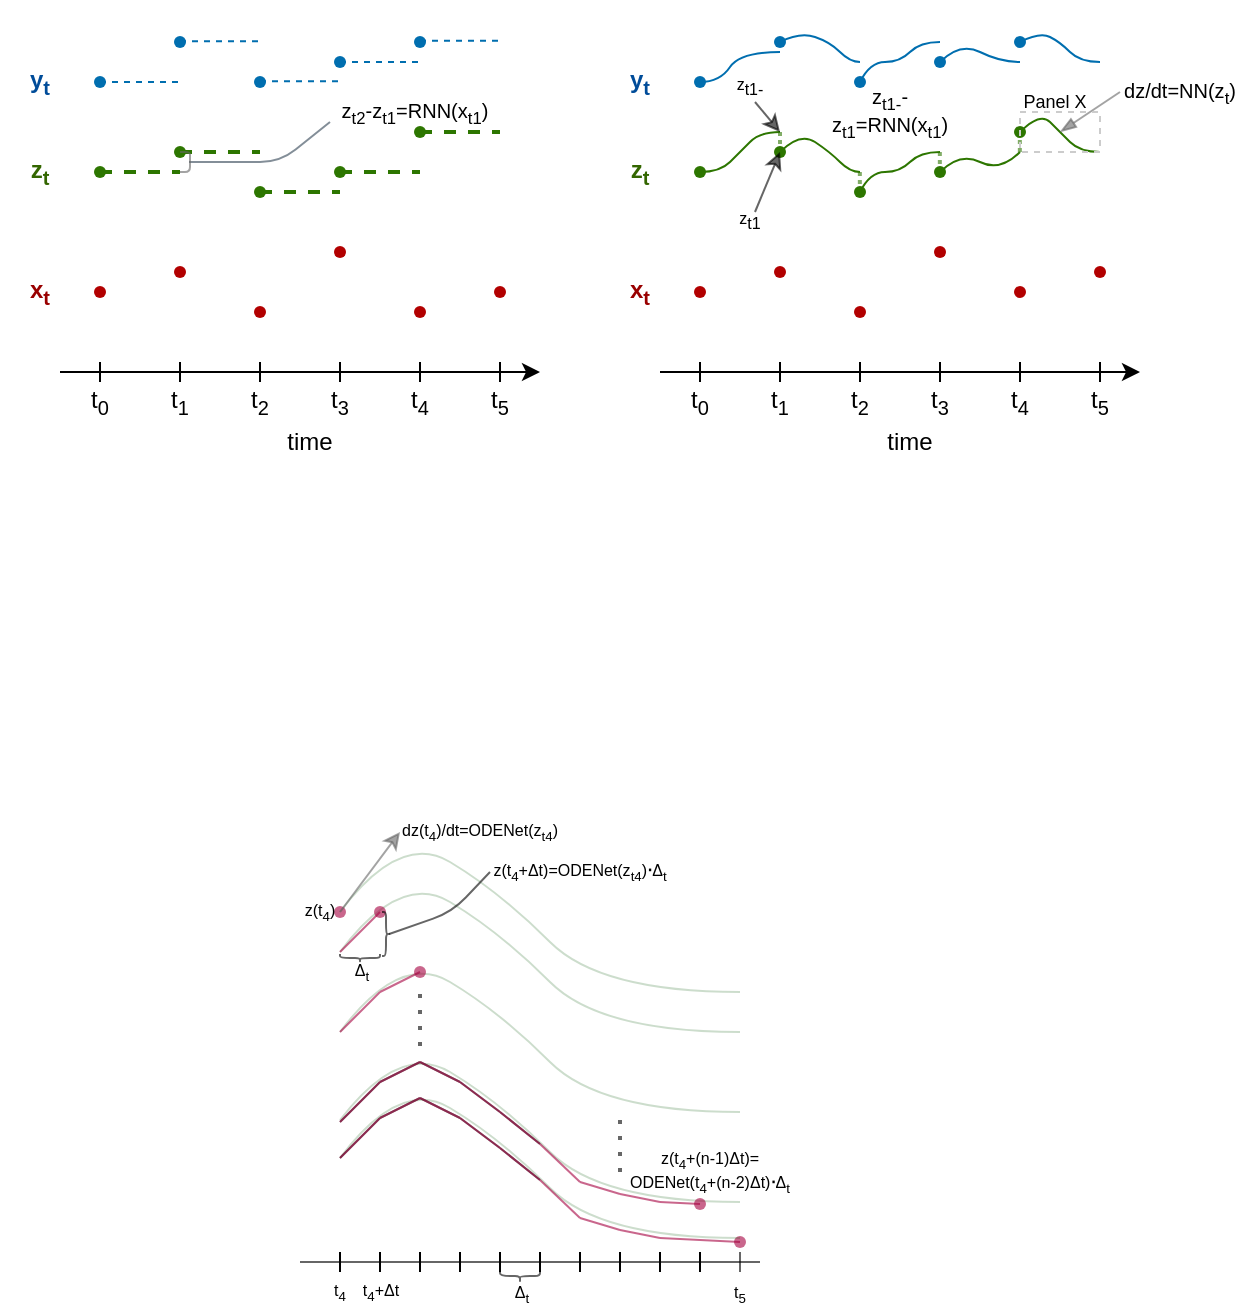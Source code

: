 <mxfile version="14.9.5" type="github">
  <diagram id="jBadv7jzQk303qV6k1zK" name="Page-1">
    <mxGraphModel dx="223" dy="358" grid="1" gridSize="10" guides="1" tooltips="1" connect="1" arrows="1" fold="1" page="1" pageScale="1" pageWidth="850" pageHeight="1100" math="0" shadow="0">
      <root>
        <mxCell id="0" />
        <mxCell id="1" parent="0" />
        <mxCell id="R_-WvSaThvEhrNufHfvD-1" value="" style="endArrow=classic;html=1;endFill=1;" parent="1" edge="1">
          <mxGeometry width="50" height="50" relative="1" as="geometry">
            <mxPoint x="120" y="280" as="sourcePoint" />
            <mxPoint x="360" y="280" as="targetPoint" />
          </mxGeometry>
        </mxCell>
        <mxCell id="R_-WvSaThvEhrNufHfvD-2" value="" style="shape=waypoint;sketch=0;fillStyle=solid;size=6;pointerEvents=1;points=[];fillColor=#e51400;resizable=0;rotatable=0;perimeter=centerPerimeter;snapToPoint=1;strokeColor=#B20000;fontColor=#ffffff;" parent="1" vertex="1">
          <mxGeometry x="120" y="220" width="40" height="40" as="geometry" />
        </mxCell>
        <mxCell id="R_-WvSaThvEhrNufHfvD-9" value="" style="line;strokeWidth=1;direction=south;html=1;" parent="1" vertex="1">
          <mxGeometry x="135" y="275" width="10" height="10" as="geometry" />
        </mxCell>
        <mxCell id="R_-WvSaThvEhrNufHfvD-11" value="" style="line;strokeWidth=1;direction=south;html=1;" parent="1" vertex="1">
          <mxGeometry x="175" y="275" width="10" height="10" as="geometry" />
        </mxCell>
        <mxCell id="R_-WvSaThvEhrNufHfvD-12" value="" style="shape=waypoint;sketch=0;fillStyle=solid;size=6;pointerEvents=1;points=[];fillColor=#e51400;resizable=0;rotatable=0;perimeter=centerPerimeter;snapToPoint=1;strokeColor=#B20000;fontColor=#ffffff;" parent="1" vertex="1">
          <mxGeometry x="160" y="210" width="40" height="40" as="geometry" />
        </mxCell>
        <mxCell id="R_-WvSaThvEhrNufHfvD-14" value="" style="line;strokeWidth=1;direction=south;html=1;" parent="1" vertex="1">
          <mxGeometry x="215" y="275" width="10" height="10" as="geometry" />
        </mxCell>
        <mxCell id="R_-WvSaThvEhrNufHfvD-15" value="" style="shape=waypoint;sketch=0;fillStyle=solid;size=6;pointerEvents=1;points=[];fillColor=#e51400;resizable=0;rotatable=0;perimeter=centerPerimeter;snapToPoint=1;strokeColor=#B20000;fontColor=#ffffff;" parent="1" vertex="1">
          <mxGeometry x="200" y="230" width="40" height="40" as="geometry" />
        </mxCell>
        <mxCell id="R_-WvSaThvEhrNufHfvD-16" value="" style="shape=waypoint;sketch=0;fillStyle=solid;size=6;pointerEvents=1;points=[];fillColor=#e51400;resizable=0;rotatable=0;perimeter=centerPerimeter;snapToPoint=1;strokeColor=#B20000;fontColor=#ffffff;" parent="1" vertex="1">
          <mxGeometry x="240" y="200" width="40" height="40" as="geometry" />
        </mxCell>
        <mxCell id="R_-WvSaThvEhrNufHfvD-18" value="" style="shape=waypoint;sketch=0;fillStyle=solid;size=6;pointerEvents=1;points=[];fillColor=#e51400;resizable=0;rotatable=0;perimeter=centerPerimeter;snapToPoint=1;strokeColor=#B20000;fontColor=#ffffff;" parent="1" vertex="1">
          <mxGeometry x="280" y="230" width="40" height="40" as="geometry" />
        </mxCell>
        <mxCell id="R_-WvSaThvEhrNufHfvD-20" value="" style="line;strokeWidth=1;direction=south;html=1;" parent="1" vertex="1">
          <mxGeometry x="255" y="275" width="10" height="10" as="geometry" />
        </mxCell>
        <mxCell id="R_-WvSaThvEhrNufHfvD-21" value="" style="line;strokeWidth=1;direction=south;html=1;" parent="1" vertex="1">
          <mxGeometry x="295" y="275" width="10" height="10" as="geometry" />
        </mxCell>
        <mxCell id="R_-WvSaThvEhrNufHfvD-22" value="" style="line;strokeWidth=1;direction=south;html=1;" parent="1" vertex="1">
          <mxGeometry x="335" y="275" width="10" height="10" as="geometry" />
        </mxCell>
        <mxCell id="R_-WvSaThvEhrNufHfvD-26" value="" style="shape=waypoint;sketch=0;fillStyle=solid;size=6;pointerEvents=1;points=[];fillColor=#60a917;resizable=0;rotatable=0;perimeter=centerPerimeter;snapToPoint=1;strokeColor=#2D7600;fontColor=#ffffff;" parent="1" vertex="1">
          <mxGeometry x="120" y="160" width="40" height="40" as="geometry" />
        </mxCell>
        <mxCell id="R_-WvSaThvEhrNufHfvD-27" value="" style="shape=waypoint;sketch=0;fillStyle=solid;size=6;pointerEvents=1;points=[];fillColor=#60a917;resizable=0;rotatable=0;perimeter=centerPerimeter;snapToPoint=1;strokeColor=#2D7600;fontColor=#ffffff;" parent="1" vertex="1">
          <mxGeometry x="160" y="150" width="40" height="40" as="geometry" />
        </mxCell>
        <mxCell id="R_-WvSaThvEhrNufHfvD-28" value="" style="shape=waypoint;sketch=0;fillStyle=solid;size=6;pointerEvents=1;points=[];fillColor=#60a917;resizable=0;rotatable=0;perimeter=centerPerimeter;snapToPoint=1;strokeColor=#2D7600;fontColor=#ffffff;" parent="1" vertex="1">
          <mxGeometry x="200" y="170" width="40" height="40" as="geometry" />
        </mxCell>
        <mxCell id="R_-WvSaThvEhrNufHfvD-29" value="" style="shape=waypoint;sketch=0;fillStyle=solid;size=6;pointerEvents=1;points=[];fillColor=#60a917;resizable=0;rotatable=0;perimeter=centerPerimeter;snapToPoint=1;strokeColor=#2D7600;fontColor=#ffffff;" parent="1" vertex="1">
          <mxGeometry x="240" y="160" width="40" height="40" as="geometry" />
        </mxCell>
        <mxCell id="R_-WvSaThvEhrNufHfvD-30" value="" style="shape=waypoint;sketch=0;fillStyle=solid;size=6;pointerEvents=1;points=[];fillColor=#60a917;resizable=0;rotatable=0;perimeter=centerPerimeter;snapToPoint=1;strokeColor=#2D7600;fontColor=#ffffff;" parent="1" vertex="1">
          <mxGeometry x="280" y="140" width="40" height="40" as="geometry" />
        </mxCell>
        <mxCell id="R_-WvSaThvEhrNufHfvD-33" value="" style="line;strokeWidth=2;html=1;fillColor=#60a917;strokeColor=#2D7600;fontColor=#ffffff;dashed=1;" parent="1" vertex="1">
          <mxGeometry x="140" y="175" width="40" height="10" as="geometry" />
        </mxCell>
        <mxCell id="R_-WvSaThvEhrNufHfvD-34" value="" style="line;strokeWidth=2;html=1;fillColor=#60a917;strokeColor=#2D7600;fontColor=#ffffff;dashed=1;" parent="1" vertex="1">
          <mxGeometry x="180" y="165" width="40" height="10" as="geometry" />
        </mxCell>
        <mxCell id="R_-WvSaThvEhrNufHfvD-35" value="" style="line;strokeWidth=2;html=1;fillColor=#60a917;strokeColor=#2D7600;fontColor=#ffffff;dashed=1;" parent="1" vertex="1">
          <mxGeometry x="220" y="185" width="40" height="10" as="geometry" />
        </mxCell>
        <mxCell id="R_-WvSaThvEhrNufHfvD-36" value="" style="line;strokeWidth=2;html=1;fillColor=#60a917;strokeColor=#2D7600;fontColor=#ffffff;dashed=1;" parent="1" vertex="1">
          <mxGeometry x="260" y="175" width="40" height="10" as="geometry" />
        </mxCell>
        <mxCell id="R_-WvSaThvEhrNufHfvD-37" value="" style="line;strokeWidth=2;html=1;fillColor=#60a917;strokeColor=#2D7600;fontColor=#ffffff;dashed=1;" parent="1" vertex="1">
          <mxGeometry x="300" y="155" width="40" height="10" as="geometry" />
        </mxCell>
        <mxCell id="R_-WvSaThvEhrNufHfvD-42" value="" style="shape=waypoint;sketch=0;fillStyle=solid;size=6;pointerEvents=1;points=[];fillColor=#1ba1e2;resizable=0;rotatable=0;perimeter=centerPerimeter;snapToPoint=1;strokeColor=#006EAF;fontColor=#ffffff;" parent="1" vertex="1">
          <mxGeometry x="120" y="115" width="40" height="40" as="geometry" />
        </mxCell>
        <mxCell id="R_-WvSaThvEhrNufHfvD-43" value="" style="shape=waypoint;sketch=0;fillStyle=solid;size=6;pointerEvents=1;points=[];fillColor=#1ba1e2;resizable=0;rotatable=0;perimeter=centerPerimeter;snapToPoint=1;strokeColor=#006EAF;fontColor=#ffffff;" parent="1" vertex="1">
          <mxGeometry x="160" y="95" width="40" height="40" as="geometry" />
        </mxCell>
        <mxCell id="R_-WvSaThvEhrNufHfvD-44" value="" style="shape=waypoint;sketch=0;fillStyle=solid;size=6;pointerEvents=1;points=[];fillColor=#1ba1e2;resizable=0;rotatable=0;perimeter=centerPerimeter;snapToPoint=1;strokeColor=#006EAF;fontColor=#ffffff;" parent="1" vertex="1">
          <mxGeometry x="200" y="115" width="40" height="40" as="geometry" />
        </mxCell>
        <mxCell id="R_-WvSaThvEhrNufHfvD-45" value="" style="shape=waypoint;sketch=0;fillStyle=solid;size=6;pointerEvents=1;points=[];fillColor=#1ba1e2;resizable=0;rotatable=0;perimeter=centerPerimeter;snapToPoint=1;strokeColor=#006EAF;fontColor=#ffffff;" parent="1" vertex="1">
          <mxGeometry x="240" y="105" width="40" height="40" as="geometry" />
        </mxCell>
        <mxCell id="R_-WvSaThvEhrNufHfvD-46" value="" style="shape=waypoint;sketch=0;fillStyle=solid;size=6;pointerEvents=1;points=[];fillColor=#1ba1e2;resizable=0;rotatable=0;perimeter=centerPerimeter;snapToPoint=1;strokeColor=#006EAF;fontColor=#ffffff;" parent="1" vertex="1">
          <mxGeometry x="280" y="95" width="40" height="40" as="geometry" />
        </mxCell>
        <mxCell id="R_-WvSaThvEhrNufHfvD-50" value="t&lt;sub&gt;0&lt;/sub&gt;" style="text;html=1;strokeColor=none;fillColor=none;align=center;verticalAlign=middle;whiteSpace=wrap;rounded=0;" parent="1" vertex="1">
          <mxGeometry x="120" y="285" width="40" height="20" as="geometry" />
        </mxCell>
        <mxCell id="R_-WvSaThvEhrNufHfvD-51" value="t&lt;sub&gt;1&lt;/sub&gt;" style="text;html=1;strokeColor=none;fillColor=none;align=center;verticalAlign=middle;whiteSpace=wrap;rounded=0;" parent="1" vertex="1">
          <mxGeometry x="160" y="285" width="40" height="20" as="geometry" />
        </mxCell>
        <mxCell id="R_-WvSaThvEhrNufHfvD-52" value="t&lt;sub&gt;2&lt;/sub&gt;" style="text;html=1;strokeColor=none;fillColor=none;align=center;verticalAlign=middle;whiteSpace=wrap;rounded=0;" parent="1" vertex="1">
          <mxGeometry x="200" y="285" width="40" height="20" as="geometry" />
        </mxCell>
        <mxCell id="R_-WvSaThvEhrNufHfvD-53" value="t&lt;sub&gt;3&lt;/sub&gt;" style="text;html=1;strokeColor=none;fillColor=none;align=center;verticalAlign=middle;whiteSpace=wrap;rounded=0;" parent="1" vertex="1">
          <mxGeometry x="240" y="285" width="40" height="20" as="geometry" />
        </mxCell>
        <mxCell id="R_-WvSaThvEhrNufHfvD-54" value="t&lt;sub&gt;4&lt;/sub&gt;" style="text;html=1;strokeColor=none;fillColor=none;align=center;verticalAlign=middle;whiteSpace=wrap;rounded=0;" parent="1" vertex="1">
          <mxGeometry x="280" y="285" width="40" height="20" as="geometry" />
        </mxCell>
        <mxCell id="R_-WvSaThvEhrNufHfvD-55" value="t&lt;sub&gt;5&lt;/sub&gt;" style="text;html=1;strokeColor=none;fillColor=none;align=center;verticalAlign=middle;whiteSpace=wrap;rounded=0;" parent="1" vertex="1">
          <mxGeometry x="320" y="285" width="40" height="20" as="geometry" />
        </mxCell>
        <mxCell id="R_-WvSaThvEhrNufHfvD-57" value="y&lt;sub&gt;t&lt;/sub&gt;" style="text;html=1;align=center;verticalAlign=middle;whiteSpace=wrap;rounded=0;fontColor=#004C99;fontStyle=1" parent="1" vertex="1">
          <mxGeometry x="90" y="125" width="40" height="20" as="geometry" />
        </mxCell>
        <mxCell id="R_-WvSaThvEhrNufHfvD-58" value="z&lt;sub&gt;t&lt;/sub&gt;" style="text;html=1;align=center;verticalAlign=middle;whiteSpace=wrap;rounded=0;fontColor=#336600;fontStyle=1" parent="1" vertex="1">
          <mxGeometry x="90" y="170" width="40" height="20" as="geometry" />
        </mxCell>
        <mxCell id="R_-WvSaThvEhrNufHfvD-59" value="x&lt;sub&gt;t&lt;/sub&gt;" style="text;html=1;align=center;verticalAlign=middle;whiteSpace=wrap;rounded=0;fontStyle=1;fontColor=#990000;" parent="1" vertex="1">
          <mxGeometry x="90" y="230" width="40" height="20" as="geometry" />
        </mxCell>
        <mxCell id="R_-WvSaThvEhrNufHfvD-61" value="time" style="text;html=1;strokeColor=none;fillColor=none;align=center;verticalAlign=middle;whiteSpace=wrap;rounded=0;" parent="1" vertex="1">
          <mxGeometry x="225" y="305" width="40" height="20" as="geometry" />
        </mxCell>
        <mxCell id="R_-WvSaThvEhrNufHfvD-63" value="" style="endArrow=none;dashed=1;html=1;fontColor=#000000;exitX=0.582;exitY=0.503;exitDx=0;exitDy=0;exitPerimeter=0;fillColor=#1ba1e2;strokeColor=#006EAF;" parent="1" source="R_-WvSaThvEhrNufHfvD-42" edge="1">
          <mxGeometry width="50" height="50" relative="1" as="geometry">
            <mxPoint x="240" y="160" as="sourcePoint" />
            <mxPoint x="180" y="135" as="targetPoint" />
          </mxGeometry>
        </mxCell>
        <mxCell id="R_-WvSaThvEhrNufHfvD-64" value="" style="endArrow=none;dashed=1;html=1;fontColor=#000000;exitX=0.582;exitY=0.503;exitDx=0;exitDy=0;exitPerimeter=0;fillColor=#1ba1e2;strokeColor=#006EAF;" parent="1" edge="1">
          <mxGeometry width="50" height="50" relative="1" as="geometry">
            <mxPoint x="180" y="114.67" as="sourcePoint" />
            <mxPoint x="220" y="114.67" as="targetPoint" />
          </mxGeometry>
        </mxCell>
        <mxCell id="R_-WvSaThvEhrNufHfvD-65" value="" style="endArrow=none;dashed=1;html=1;fontColor=#000000;exitX=0.582;exitY=0.503;exitDx=0;exitDy=0;exitPerimeter=0;fillColor=#1ba1e2;strokeColor=#006EAF;" parent="1" edge="1">
          <mxGeometry width="50" height="50" relative="1" as="geometry">
            <mxPoint x="220" y="134.67" as="sourcePoint" />
            <mxPoint x="260" y="134.67" as="targetPoint" />
          </mxGeometry>
        </mxCell>
        <mxCell id="R_-WvSaThvEhrNufHfvD-67" value="" style="endArrow=none;dashed=1;html=1;fontColor=#000000;exitX=0.582;exitY=0.503;exitDx=0;exitDy=0;exitPerimeter=0;fillColor=#1ba1e2;strokeColor=#006EAF;" parent="1" edge="1">
          <mxGeometry width="50" height="50" relative="1" as="geometry">
            <mxPoint x="260" y="125.0" as="sourcePoint" />
            <mxPoint x="300" y="125.0" as="targetPoint" />
          </mxGeometry>
        </mxCell>
        <mxCell id="R_-WvSaThvEhrNufHfvD-68" value="" style="endArrow=none;dashed=1;html=1;fontColor=#000000;exitX=0.582;exitY=0.503;exitDx=0;exitDy=0;exitPerimeter=0;fillColor=#1ba1e2;strokeColor=#006EAF;" parent="1" edge="1">
          <mxGeometry width="50" height="50" relative="1" as="geometry">
            <mxPoint x="300" y="114.43" as="sourcePoint" />
            <mxPoint x="340" y="114.43" as="targetPoint" />
          </mxGeometry>
        </mxCell>
        <mxCell id="R_-WvSaThvEhrNufHfvD-70" value="" style="endArrow=classic;html=1;endFill=1;" parent="1" edge="1">
          <mxGeometry width="50" height="50" relative="1" as="geometry">
            <mxPoint x="420" y="280" as="sourcePoint" />
            <mxPoint x="660" y="280" as="targetPoint" />
          </mxGeometry>
        </mxCell>
        <mxCell id="R_-WvSaThvEhrNufHfvD-71" value="" style="shape=waypoint;sketch=0;fillStyle=solid;size=6;pointerEvents=1;points=[];fillColor=#e51400;resizable=0;rotatable=0;perimeter=centerPerimeter;snapToPoint=1;strokeColor=#B20000;fontColor=#ffffff;" parent="1" vertex="1">
          <mxGeometry x="420" y="220" width="40" height="40" as="geometry" />
        </mxCell>
        <mxCell id="R_-WvSaThvEhrNufHfvD-72" value="" style="line;strokeWidth=1;direction=south;html=1;" parent="1" vertex="1">
          <mxGeometry x="435" y="275" width="10" height="10" as="geometry" />
        </mxCell>
        <mxCell id="R_-WvSaThvEhrNufHfvD-73" value="" style="line;strokeWidth=1;direction=south;html=1;" parent="1" vertex="1">
          <mxGeometry x="475" y="275" width="10" height="10" as="geometry" />
        </mxCell>
        <mxCell id="R_-WvSaThvEhrNufHfvD-74" value="" style="shape=waypoint;sketch=0;fillStyle=solid;size=6;pointerEvents=1;points=[];fillColor=#e51400;resizable=0;rotatable=0;perimeter=centerPerimeter;snapToPoint=1;strokeColor=#B20000;fontColor=#ffffff;" parent="1" vertex="1">
          <mxGeometry x="460" y="210" width="40" height="40" as="geometry" />
        </mxCell>
        <mxCell id="R_-WvSaThvEhrNufHfvD-75" value="" style="line;strokeWidth=1;direction=south;html=1;" parent="1" vertex="1">
          <mxGeometry x="515" y="275" width="10" height="10" as="geometry" />
        </mxCell>
        <mxCell id="R_-WvSaThvEhrNufHfvD-76" value="" style="shape=waypoint;sketch=0;fillStyle=solid;size=6;pointerEvents=1;points=[];fillColor=#e51400;resizable=0;rotatable=0;perimeter=centerPerimeter;snapToPoint=1;strokeColor=#B20000;fontColor=#ffffff;" parent="1" vertex="1">
          <mxGeometry x="500" y="230" width="40" height="40" as="geometry" />
        </mxCell>
        <mxCell id="R_-WvSaThvEhrNufHfvD-77" value="" style="shape=waypoint;sketch=0;fillStyle=solid;size=6;pointerEvents=1;points=[];fillColor=#e51400;resizable=0;rotatable=0;perimeter=centerPerimeter;snapToPoint=1;strokeColor=#B20000;fontColor=#ffffff;" parent="1" vertex="1">
          <mxGeometry x="540" y="200" width="40" height="40" as="geometry" />
        </mxCell>
        <mxCell id="R_-WvSaThvEhrNufHfvD-78" value="" style="shape=waypoint;sketch=0;fillStyle=solid;size=6;pointerEvents=1;points=[];fillColor=#e51400;resizable=0;rotatable=0;perimeter=centerPerimeter;snapToPoint=1;strokeColor=#B20000;fontColor=#ffffff;" parent="1" vertex="1">
          <mxGeometry x="580" y="220" width="40" height="40" as="geometry" />
        </mxCell>
        <mxCell id="R_-WvSaThvEhrNufHfvD-79" value="" style="line;strokeWidth=1;direction=south;html=1;" parent="1" vertex="1">
          <mxGeometry x="555" y="275" width="10" height="10" as="geometry" />
        </mxCell>
        <mxCell id="R_-WvSaThvEhrNufHfvD-80" value="" style="line;strokeWidth=1;direction=south;html=1;" parent="1" vertex="1">
          <mxGeometry x="595" y="275" width="10" height="10" as="geometry" />
        </mxCell>
        <mxCell id="R_-WvSaThvEhrNufHfvD-81" value="" style="line;strokeWidth=1;direction=south;html=1;" parent="1" vertex="1">
          <mxGeometry x="635" y="275" width="10" height="10" as="geometry" />
        </mxCell>
        <mxCell id="R_-WvSaThvEhrNufHfvD-82" value="" style="shape=waypoint;sketch=0;fillStyle=solid;size=6;pointerEvents=1;points=[];fillColor=#e51400;resizable=0;rotatable=0;perimeter=centerPerimeter;snapToPoint=1;strokeColor=#B20000;fontColor=#ffffff;" parent="1" vertex="1">
          <mxGeometry x="620" y="210" width="40" height="40" as="geometry" />
        </mxCell>
        <mxCell id="R_-WvSaThvEhrNufHfvD-84" value="" style="shape=waypoint;sketch=0;fillStyle=solid;size=6;pointerEvents=1;points=[];fillColor=#60a917;resizable=0;rotatable=0;perimeter=centerPerimeter;snapToPoint=1;strokeColor=#2D7600;fontColor=#ffffff;" parent="1" vertex="1">
          <mxGeometry x="420" y="160" width="40" height="40" as="geometry" />
        </mxCell>
        <mxCell id="R_-WvSaThvEhrNufHfvD-85" value="" style="shape=waypoint;sketch=0;fillStyle=solid;size=6;pointerEvents=1;points=[];fillColor=#60a917;resizable=0;rotatable=0;perimeter=centerPerimeter;snapToPoint=1;strokeColor=#2D7600;fontColor=#ffffff;" parent="1" vertex="1">
          <mxGeometry x="460" y="150" width="40" height="40" as="geometry" />
        </mxCell>
        <mxCell id="R_-WvSaThvEhrNufHfvD-86" value="" style="shape=waypoint;sketch=0;fillStyle=solid;size=6;pointerEvents=1;points=[];fillColor=#60a917;resizable=0;rotatable=0;perimeter=centerPerimeter;snapToPoint=1;strokeColor=#2D7600;fontColor=#ffffff;" parent="1" vertex="1">
          <mxGeometry x="500" y="170" width="40" height="40" as="geometry" />
        </mxCell>
        <mxCell id="R_-WvSaThvEhrNufHfvD-87" value="" style="shape=waypoint;sketch=0;fillStyle=solid;size=6;pointerEvents=1;points=[];fillColor=#60a917;resizable=0;rotatable=0;perimeter=centerPerimeter;snapToPoint=1;strokeColor=#2D7600;fontColor=#ffffff;" parent="1" vertex="1">
          <mxGeometry x="540" y="160" width="40" height="40" as="geometry" />
        </mxCell>
        <mxCell id="R_-WvSaThvEhrNufHfvD-88" value="" style="shape=waypoint;sketch=0;fillStyle=solid;size=6;pointerEvents=1;points=[];fillColor=#60a917;resizable=0;rotatable=0;perimeter=centerPerimeter;snapToPoint=1;strokeColor=#2D7600;fontColor=#ffffff;" parent="1" vertex="1">
          <mxGeometry x="580" y="140" width="40" height="40" as="geometry" />
        </mxCell>
        <mxCell id="R_-WvSaThvEhrNufHfvD-96" value="" style="shape=waypoint;sketch=0;fillStyle=solid;size=6;pointerEvents=1;points=[];fillColor=#1ba1e2;resizable=0;rotatable=0;perimeter=centerPerimeter;snapToPoint=1;strokeColor=#006EAF;fontColor=#ffffff;" parent="1" vertex="1">
          <mxGeometry x="420" y="115" width="40" height="40" as="geometry" />
        </mxCell>
        <mxCell id="R_-WvSaThvEhrNufHfvD-98" value="" style="shape=waypoint;sketch=0;fillStyle=solid;size=6;pointerEvents=1;points=[];fillColor=#1ba1e2;resizable=0;rotatable=0;perimeter=centerPerimeter;snapToPoint=1;strokeColor=#006EAF;fontColor=#ffffff;" parent="1" vertex="1">
          <mxGeometry x="500" y="115" width="40" height="40" as="geometry" />
        </mxCell>
        <mxCell id="R_-WvSaThvEhrNufHfvD-102" value="t&lt;sub&gt;0&lt;/sub&gt;" style="text;html=1;strokeColor=none;fillColor=none;align=center;verticalAlign=middle;whiteSpace=wrap;rounded=0;" parent="1" vertex="1">
          <mxGeometry x="420" y="285" width="40" height="20" as="geometry" />
        </mxCell>
        <mxCell id="R_-WvSaThvEhrNufHfvD-103" value="t&lt;sub&gt;1&lt;/sub&gt;" style="text;html=1;strokeColor=none;fillColor=none;align=center;verticalAlign=middle;whiteSpace=wrap;rounded=0;" parent="1" vertex="1">
          <mxGeometry x="460" y="285" width="40" height="20" as="geometry" />
        </mxCell>
        <mxCell id="R_-WvSaThvEhrNufHfvD-104" value="t&lt;sub&gt;2&lt;/sub&gt;" style="text;html=1;strokeColor=none;fillColor=none;align=center;verticalAlign=middle;whiteSpace=wrap;rounded=0;" parent="1" vertex="1">
          <mxGeometry x="500" y="285" width="40" height="20" as="geometry" />
        </mxCell>
        <mxCell id="R_-WvSaThvEhrNufHfvD-105" value="t&lt;sub&gt;3&lt;/sub&gt;" style="text;html=1;strokeColor=none;fillColor=none;align=center;verticalAlign=middle;whiteSpace=wrap;rounded=0;" parent="1" vertex="1">
          <mxGeometry x="540" y="285" width="40" height="20" as="geometry" />
        </mxCell>
        <mxCell id="R_-WvSaThvEhrNufHfvD-106" value="t&lt;sub&gt;4&lt;/sub&gt;" style="text;html=1;strokeColor=none;fillColor=none;align=center;verticalAlign=middle;whiteSpace=wrap;rounded=0;" parent="1" vertex="1">
          <mxGeometry x="580" y="285" width="40" height="20" as="geometry" />
        </mxCell>
        <mxCell id="R_-WvSaThvEhrNufHfvD-107" value="t&lt;sub&gt;5&lt;/sub&gt;" style="text;html=1;strokeColor=none;fillColor=none;align=center;verticalAlign=middle;whiteSpace=wrap;rounded=0;" parent="1" vertex="1">
          <mxGeometry x="620" y="285" width="40" height="20" as="geometry" />
        </mxCell>
        <mxCell id="R_-WvSaThvEhrNufHfvD-109" value="y&lt;sub&gt;t&lt;/sub&gt;" style="text;html=1;align=center;verticalAlign=middle;whiteSpace=wrap;rounded=0;fontColor=#004C99;fontStyle=1" parent="1" vertex="1">
          <mxGeometry x="390" y="125" width="40" height="20" as="geometry" />
        </mxCell>
        <mxCell id="R_-WvSaThvEhrNufHfvD-110" value="z&lt;sub&gt;t&lt;/sub&gt;" style="text;html=1;align=center;verticalAlign=middle;whiteSpace=wrap;rounded=0;fontColor=#336600;fontStyle=1" parent="1" vertex="1">
          <mxGeometry x="390" y="170" width="40" height="20" as="geometry" />
        </mxCell>
        <mxCell id="R_-WvSaThvEhrNufHfvD-111" value="x&lt;sub&gt;t&lt;/sub&gt;" style="text;html=1;align=center;verticalAlign=middle;whiteSpace=wrap;rounded=0;fontStyle=1;fontColor=#990000;" parent="1" vertex="1">
          <mxGeometry x="390" y="230" width="40" height="20" as="geometry" />
        </mxCell>
        <mxCell id="R_-WvSaThvEhrNufHfvD-112" value="time" style="text;html=1;strokeColor=none;fillColor=none;align=center;verticalAlign=middle;whiteSpace=wrap;rounded=0;" parent="1" vertex="1">
          <mxGeometry x="525" y="305" width="40" height="20" as="geometry" />
        </mxCell>
        <mxCell id="R_-WvSaThvEhrNufHfvD-119" value="" style="shape=waypoint;sketch=0;fillStyle=solid;size=6;pointerEvents=1;points=[];fillColor=#e51400;resizable=0;rotatable=0;perimeter=centerPerimeter;snapToPoint=1;strokeColor=#B20000;fontColor=#ffffff;" parent="1" vertex="1">
          <mxGeometry x="320" y="220" width="40" height="40" as="geometry" />
        </mxCell>
        <mxCell id="R_-WvSaThvEhrNufHfvD-120" value="" style="endArrow=none;dashed=1;html=1;fontColor=#000000;exitX=0.582;exitY=0.503;exitDx=0;exitDy=0;exitPerimeter=0;fillColor=#1ba1e2;strokeColor=#006EAF;" parent="1" edge="1">
          <mxGeometry width="50" height="50" relative="1" as="geometry">
            <mxPoint x="560" y="125" as="sourcePoint" />
            <mxPoint x="560" y="125" as="targetPoint" />
          </mxGeometry>
        </mxCell>
        <mxCell id="R_-WvSaThvEhrNufHfvD-129" value="" style="curved=1;endArrow=none;html=1;fontColor=#000000;endFill=0;fillColor=#60a917;strokeColor=#2D7600;" parent="1" edge="1">
          <mxGeometry width="50" height="50" relative="1" as="geometry">
            <mxPoint x="440" y="180" as="sourcePoint" />
            <mxPoint x="480" y="160" as="targetPoint" />
            <Array as="points">
              <mxPoint x="450" y="180" />
              <mxPoint x="460" y="170" />
              <mxPoint x="470" y="160" />
            </Array>
          </mxGeometry>
        </mxCell>
        <mxCell id="R_-WvSaThvEhrNufHfvD-131" value="" style="curved=1;endArrow=none;html=1;fontColor=#000000;endFill=0;fillColor=#60a917;strokeColor=#2D7600;" parent="1" edge="1">
          <mxGeometry width="50" height="50" relative="1" as="geometry">
            <mxPoint x="520" y="190" as="sourcePoint" />
            <mxPoint x="560" y="170" as="targetPoint" />
            <Array as="points">
              <mxPoint x="525" y="180" />
              <mxPoint x="540" y="180" />
              <mxPoint x="550" y="170" />
            </Array>
          </mxGeometry>
        </mxCell>
        <mxCell id="R_-WvSaThvEhrNufHfvD-134" value="" style="curved=1;endArrow=none;html=1;fontColor=#000000;endFill=0;fillColor=#60a917;strokeColor=#2D7600;" parent="1" edge="1">
          <mxGeometry width="50" height="50" relative="1" as="geometry">
            <mxPoint x="600" y="160" as="sourcePoint" />
            <mxPoint x="640" y="170" as="targetPoint" />
            <Array as="points">
              <mxPoint x="610" y="150" />
              <mxPoint x="620" y="160" />
              <mxPoint x="630" y="170" />
            </Array>
          </mxGeometry>
        </mxCell>
        <mxCell id="R_-WvSaThvEhrNufHfvD-136" value="" style="curved=1;endArrow=none;html=1;fontColor=#000000;endFill=0;exitX=0.549;exitY=0.511;exitDx=0;exitDy=0;exitPerimeter=0;fillColor=#60a917;strokeColor=#2D7600;" parent="1" edge="1">
          <mxGeometry width="50" height="50" relative="1" as="geometry">
            <mxPoint x="480" y="170" as="sourcePoint" />
            <mxPoint x="520" y="180" as="targetPoint" />
            <Array as="points">
              <mxPoint x="490" y="160" />
              <mxPoint x="505" y="170" />
              <mxPoint x="515" y="180" />
            </Array>
          </mxGeometry>
        </mxCell>
        <mxCell id="R_-WvSaThvEhrNufHfvD-137" value="" style="curved=1;endArrow=none;html=1;fontColor=#000000;endFill=0;exitX=0.549;exitY=0.511;exitDx=0;exitDy=0;exitPerimeter=0;fillColor=#60a917;strokeColor=#2D7600;" parent="1" edge="1">
          <mxGeometry width="50" height="50" relative="1" as="geometry">
            <mxPoint x="560" y="180" as="sourcePoint" />
            <mxPoint x="600" y="170" as="targetPoint" />
            <Array as="points">
              <mxPoint x="570" y="170" />
              <mxPoint x="590" y="180" />
            </Array>
          </mxGeometry>
        </mxCell>
        <mxCell id="R_-WvSaThvEhrNufHfvD-140" value="" style="curved=1;endArrow=none;html=1;fontColor=#000000;endFill=0;fillColor=#1ba1e2;strokeColor=#006EAF;" parent="1" edge="1">
          <mxGeometry width="50" height="50" relative="1" as="geometry">
            <mxPoint x="440" y="135" as="sourcePoint" />
            <mxPoint x="480" y="120" as="targetPoint" />
            <Array as="points">
              <mxPoint x="450" y="135" />
              <mxPoint x="460" y="120" />
            </Array>
          </mxGeometry>
        </mxCell>
        <mxCell id="R_-WvSaThvEhrNufHfvD-142" value="" style="curved=1;endArrow=none;html=1;fontColor=#000000;endFill=0;exitDx=0;exitDy=0;exitPerimeter=0;fillColor=#1ba1e2;strokeColor=#006EAF;startArrow=none;" parent="1" source="R_-WvSaThvEhrNufHfvD-97" edge="1">
          <mxGeometry width="50" height="50" relative="1" as="geometry">
            <mxPoint x="480" y="115" as="sourcePoint" />
            <mxPoint x="520" y="125" as="targetPoint" />
            <Array as="points">
              <mxPoint x="490" y="110" />
              <mxPoint x="505" y="115" />
              <mxPoint x="515" y="125" />
            </Array>
          </mxGeometry>
        </mxCell>
        <mxCell id="R_-WvSaThvEhrNufHfvD-143" value="" style="curved=1;endArrow=none;html=1;fontColor=#000000;endFill=0;fillColor=#1ba1e2;strokeColor=#006EAF;" parent="1" edge="1">
          <mxGeometry width="50" height="50" relative="1" as="geometry">
            <mxPoint x="520" y="135" as="sourcePoint" />
            <mxPoint x="560" y="115" as="targetPoint" />
            <Array as="points">
              <mxPoint x="525" y="125" />
              <mxPoint x="540" y="125" />
              <mxPoint x="550" y="115" />
            </Array>
          </mxGeometry>
        </mxCell>
        <mxCell id="R_-WvSaThvEhrNufHfvD-144" value="" style="curved=1;endArrow=none;html=1;fontColor=#000000;endFill=0;exitX=0.549;exitY=0.511;exitDx=0;exitDy=0;exitPerimeter=0;fillColor=#1ba1e2;strokeColor=#006EAF;" parent="1" edge="1">
          <mxGeometry width="50" height="50" relative="1" as="geometry">
            <mxPoint x="560" y="125" as="sourcePoint" />
            <mxPoint x="600" y="125" as="targetPoint" />
            <Array as="points">
              <mxPoint x="570" y="115" />
              <mxPoint x="590" y="125" />
            </Array>
          </mxGeometry>
        </mxCell>
        <mxCell id="R_-WvSaThvEhrNufHfvD-145" value="" style="curved=1;endArrow=none;html=1;fontColor=#000000;endFill=0;fillColor=#1ba1e2;strokeColor=#006EAF;" parent="1" edge="1">
          <mxGeometry width="50" height="50" relative="1" as="geometry">
            <mxPoint x="600" y="115" as="sourcePoint" />
            <mxPoint x="640" y="125" as="targetPoint" />
            <Array as="points">
              <mxPoint x="610" y="110" />
              <mxPoint x="620" y="115" />
              <mxPoint x="630" y="125" />
            </Array>
          </mxGeometry>
        </mxCell>
        <mxCell id="R_-WvSaThvEhrNufHfvD-97" value="" style="shape=waypoint;sketch=0;fillStyle=solid;size=6;pointerEvents=1;points=[];fillColor=#1ba1e2;resizable=0;rotatable=0;perimeter=centerPerimeter;snapToPoint=1;strokeColor=#006EAF;fontColor=#ffffff;" parent="1" vertex="1">
          <mxGeometry x="460" y="95" width="40" height="40" as="geometry" />
        </mxCell>
        <mxCell id="R_-WvSaThvEhrNufHfvD-146" value="" style="curved=1;endArrow=none;html=1;fontColor=#000000;endFill=0;exitX=0.549;exitY=0.511;exitDx=0;exitDy=0;exitPerimeter=0;fillColor=#1ba1e2;strokeColor=#006EAF;" parent="1" target="R_-WvSaThvEhrNufHfvD-97" edge="1">
          <mxGeometry width="50" height="50" relative="1" as="geometry">
            <mxPoint x="480" y="115" as="sourcePoint" />
            <mxPoint x="520" y="125" as="targetPoint" />
            <Array as="points" />
          </mxGeometry>
        </mxCell>
        <mxCell id="R_-WvSaThvEhrNufHfvD-148" value="" style="shape=waypoint;sketch=0;fillStyle=solid;size=6;pointerEvents=1;points=[];fillColor=#1ba1e2;resizable=0;rotatable=0;perimeter=centerPerimeter;snapToPoint=1;strokeColor=#006EAF;fontColor=#ffffff;" parent="1" vertex="1">
          <mxGeometry x="540" y="105" width="40" height="40" as="geometry" />
        </mxCell>
        <mxCell id="R_-WvSaThvEhrNufHfvD-149" value="" style="shape=waypoint;sketch=0;fillStyle=solid;size=6;pointerEvents=1;points=[];fillColor=#1ba1e2;resizable=0;rotatable=0;perimeter=centerPerimeter;snapToPoint=1;strokeColor=#006EAF;fontColor=#ffffff;" parent="1" vertex="1">
          <mxGeometry x="580" y="95" width="40" height="40" as="geometry" />
        </mxCell>
        <mxCell id="R_-WvSaThvEhrNufHfvD-151" value="" style="endArrow=blockThin;html=1;fontColor=#000000;fillColor=#f5f5f5;strokeColor=#666666;gradientColor=#b3b3b3;opacity=60;endFill=1;" parent="1" edge="1">
          <mxGeometry width="50" height="50" relative="1" as="geometry">
            <mxPoint x="650" y="140" as="sourcePoint" />
            <mxPoint x="620" y="160" as="targetPoint" />
            <Array as="points" />
          </mxGeometry>
        </mxCell>
        <mxCell id="R_-WvSaThvEhrNufHfvD-152" value="dz/dt=NN(z&lt;sub&gt;t&lt;/sub&gt;)" style="text;html=1;strokeColor=none;fillColor=none;align=center;verticalAlign=middle;whiteSpace=wrap;rounded=0;dashed=1;fontColor=#000000;fontSize=10;" parent="1" vertex="1">
          <mxGeometry x="645" y="130" width="70" height="20" as="geometry" />
        </mxCell>
        <mxCell id="R_-WvSaThvEhrNufHfvD-153" value="" style="endArrow=none;dashed=1;html=1;dashPattern=1 1;strokeWidth=2;fontColor=#000000;opacity=60;fillColor=#60a917;strokeColor=#2D7600;" parent="1" target="R_-WvSaThvEhrNufHfvD-85" edge="1">
          <mxGeometry width="50" height="50" relative="1" as="geometry">
            <mxPoint x="480" y="160" as="sourcePoint" />
            <mxPoint x="560" y="120" as="targetPoint" />
          </mxGeometry>
        </mxCell>
        <mxCell id="R_-WvSaThvEhrNufHfvD-155" value="" style="endArrow=none;dashed=1;html=1;dashPattern=1 1;strokeWidth=2;fontColor=#000000;opacity=60;fillColor=#60a917;strokeColor=#2D7600;" parent="1" edge="1">
          <mxGeometry width="50" height="50" relative="1" as="geometry">
            <mxPoint x="519.92" y="180" as="sourcePoint" />
            <mxPoint x="519.92" y="190" as="targetPoint" />
          </mxGeometry>
        </mxCell>
        <mxCell id="R_-WvSaThvEhrNufHfvD-156" value="" style="endArrow=none;dashed=1;html=1;dashPattern=1 1;strokeWidth=2;fontColor=#000000;opacity=60;fillColor=#60a917;strokeColor=#2D7600;" parent="1" edge="1">
          <mxGeometry width="50" height="50" relative="1" as="geometry">
            <mxPoint x="559.92" y="170" as="sourcePoint" />
            <mxPoint x="559.92" y="180" as="targetPoint" />
          </mxGeometry>
        </mxCell>
        <mxCell id="R_-WvSaThvEhrNufHfvD-157" value="" style="endArrow=none;dashed=1;html=1;dashPattern=1 1;strokeWidth=2;fontColor=#000000;opacity=60;fillColor=#60a917;strokeColor=#2D7600;" parent="1" edge="1">
          <mxGeometry width="50" height="50" relative="1" as="geometry">
            <mxPoint x="599.92" y="160" as="sourcePoint" />
            <mxPoint x="599.92" y="170" as="targetPoint" />
          </mxGeometry>
        </mxCell>
        <mxCell id="R_-WvSaThvEhrNufHfvD-159" value="z&lt;sub&gt;t1-&lt;/sub&gt;-z&lt;sub&gt;t1&lt;/sub&gt;=RNN(x&lt;sub&gt;t1&lt;/sub&gt;)" style="text;html=1;strokeColor=none;fillColor=none;align=center;verticalAlign=middle;whiteSpace=wrap;rounded=0;dashed=1;fontColor=#000000;fontSize=10;" parent="1" vertex="1">
          <mxGeometry x="500" y="140" width="70" height="20" as="geometry" />
        </mxCell>
        <mxCell id="R_-WvSaThvEhrNufHfvD-161" value="" style="endArrow=none;html=1;fontColor=#000000;fillColor=#647687;strokeColor=#314354;opacity=60;strokeWidth=1;endFill=0;exitX=0;exitY=0.75;exitDx=0;exitDy=0;entryX=0.1;entryY=0.5;entryDx=0;entryDy=0;entryPerimeter=0;" parent="1" source="R_-WvSaThvEhrNufHfvD-162" target="R_-WvSaThvEhrNufHfvD-169" edge="1">
          <mxGeometry width="50" height="50" relative="1" as="geometry">
            <mxPoint x="260.0" y="145" as="sourcePoint" />
            <mxPoint x="220" y="180" as="targetPoint" />
            <Array as="points">
              <mxPoint x="230" y="175" />
            </Array>
          </mxGeometry>
        </mxCell>
        <mxCell id="R_-WvSaThvEhrNufHfvD-162" value="&lt;div&gt;z&lt;sub&gt;t2&lt;/sub&gt;-z&lt;sub&gt;t1&lt;/sub&gt;=RNN(x&lt;sub&gt;t1&lt;/sub&gt;)&lt;/div&gt;" style="text;html=1;strokeColor=none;fillColor=none;align=center;verticalAlign=middle;whiteSpace=wrap;rounded=0;dashed=1;fontColor=#000000;fontSize=10;" parent="1" vertex="1">
          <mxGeometry x="255" y="140" width="85" height="20" as="geometry" />
        </mxCell>
        <mxCell id="R_-WvSaThvEhrNufHfvD-163" value="z&lt;sub style=&quot;font-size: 8px;&quot;&gt;t1-&lt;/sub&gt;" style="text;html=1;strokeColor=none;fillColor=none;align=center;verticalAlign=middle;whiteSpace=wrap;rounded=0;dashed=1;fontSize=8;fontColor=#000000;" parent="1" vertex="1">
          <mxGeometry x="460" y="130" width="10" height="15" as="geometry" />
        </mxCell>
        <mxCell id="R_-WvSaThvEhrNufHfvD-164" value="z&lt;sub style=&quot;font-size: 8px;&quot;&gt;t1&lt;/sub&gt;" style="text;html=1;strokeColor=none;fillColor=none;align=center;verticalAlign=middle;whiteSpace=wrap;rounded=0;dashed=1;fontSize=8;fontColor=#000000;" parent="1" vertex="1">
          <mxGeometry x="460" y="200" width="10" height="10" as="geometry" />
        </mxCell>
        <mxCell id="R_-WvSaThvEhrNufHfvD-166" value="" style="endArrow=classic;html=1;fontSize=8;fontColor=#000000;strokeWidth=1;opacity=60;exitX=0.75;exitY=1;exitDx=0;exitDy=0;" parent="1" source="R_-WvSaThvEhrNufHfvD-163" edge="1">
          <mxGeometry width="50" height="50" relative="1" as="geometry">
            <mxPoint x="470" y="150" as="sourcePoint" />
            <mxPoint x="480" y="160" as="targetPoint" />
          </mxGeometry>
        </mxCell>
        <mxCell id="R_-WvSaThvEhrNufHfvD-167" value="" style="endArrow=classic;html=1;fontSize=8;fontColor=#000000;strokeWidth=1;opacity=60;exitX=0.75;exitY=0;exitDx=0;exitDy=0;" parent="1" source="R_-WvSaThvEhrNufHfvD-164" edge="1">
          <mxGeometry width="50" height="50" relative="1" as="geometry">
            <mxPoint x="440" y="180" as="sourcePoint" />
            <mxPoint x="480" y="170" as="targetPoint" />
          </mxGeometry>
        </mxCell>
        <mxCell id="R_-WvSaThvEhrNufHfvD-169" value="" style="shape=curlyBracket;whiteSpace=wrap;html=1;rounded=1;fontSize=8;fontColor=#333333;strokeWidth=1;rotation=-180;fillColor=#f5f5f5;strokeColor=#666666;size=0;opacity=60;" parent="1" vertex="1">
          <mxGeometry x="180" y="170" width="5" height="10" as="geometry" />
        </mxCell>
        <mxCell id="R_-WvSaThvEhrNufHfvD-173" value="" style="line;strokeWidth=1;html=1;fontSize=8;fontColor=#000000;opacity=60;" parent="1" vertex="1">
          <mxGeometry x="240" y="720" width="230" height="10" as="geometry" />
        </mxCell>
        <mxCell id="R_-WvSaThvEhrNufHfvD-174" value="" style="curved=1;endArrow=none;html=1;fontSize=8;fontColor=#000000;strokeWidth=1;opacity=20;endFill=0;fillColor=#008a00;strokeColor=#005700;textOpacity=50;" parent="1" edge="1">
          <mxGeometry width="50" height="50" relative="1" as="geometry">
            <mxPoint x="260" y="550" as="sourcePoint" />
            <mxPoint x="460" y="590" as="targetPoint" />
            <Array as="points">
              <mxPoint x="290" y="510" />
              <mxPoint x="340" y="540" />
              <mxPoint x="390" y="590" />
            </Array>
          </mxGeometry>
        </mxCell>
        <mxCell id="R_-WvSaThvEhrNufHfvD-175" value="" style="line;strokeWidth=1;direction=south;html=1;" parent="1" vertex="1">
          <mxGeometry x="255" y="720" width="10" height="10" as="geometry" />
        </mxCell>
        <mxCell id="R_-WvSaThvEhrNufHfvD-183" value="" style="curved=1;endArrow=none;html=1;fontSize=8;fontColor=#000000;strokeWidth=1;opacity=20;endFill=0;fillColor=#008a00;strokeColor=#005700;" parent="1" edge="1">
          <mxGeometry width="50" height="50" relative="1" as="geometry">
            <mxPoint x="260" y="570" as="sourcePoint" />
            <mxPoint x="460" y="610" as="targetPoint" />
            <Array as="points">
              <mxPoint x="290" y="530" />
              <mxPoint x="340" y="560" />
              <mxPoint x="390" y="610" />
            </Array>
          </mxGeometry>
        </mxCell>
        <mxCell id="R_-WvSaThvEhrNufHfvD-186" value="" style="shape=waypoint;sketch=0;fillStyle=solid;size=6;pointerEvents=1;points=[];fillColor=#d80073;resizable=0;rotatable=0;perimeter=centerPerimeter;snapToPoint=1;fontSize=8;fontColor=#ffffff;strokeWidth=1;opacity=60;strokeColor=#A50040;" parent="1" vertex="1">
          <mxGeometry x="240" y="530" width="40" height="40" as="geometry" />
        </mxCell>
        <mxCell id="R_-WvSaThvEhrNufHfvD-189" value="" style="shape=waypoint;sketch=0;fillStyle=solid;size=6;pointerEvents=1;points=[];fillColor=#d80073;resizable=0;rotatable=0;perimeter=centerPerimeter;snapToPoint=1;fontSize=8;fontColor=#ffffff;strokeWidth=1;opacity=60;strokeColor=#A50040;" parent="1" vertex="1">
          <mxGeometry x="260" y="530" width="40" height="40" as="geometry" />
        </mxCell>
        <mxCell id="R_-WvSaThvEhrNufHfvD-190" value="" style="curved=1;endArrow=none;html=1;fontSize=8;fontColor=#000000;strokeWidth=1;opacity=20;endFill=0;fillColor=#008a00;strokeColor=#005700;" parent="1" edge="1">
          <mxGeometry width="50" height="50" relative="1" as="geometry">
            <mxPoint x="260" y="654" as="sourcePoint" />
            <mxPoint x="460" y="695" as="targetPoint" />
            <Array as="points">
              <mxPoint x="290" y="615" />
              <mxPoint x="340" y="645" />
              <mxPoint x="390" y="695" />
            </Array>
          </mxGeometry>
        </mxCell>
        <mxCell id="R_-WvSaThvEhrNufHfvD-194" value="" style="curved=1;endArrow=none;html=1;fontSize=8;fontColor=#000000;strokeWidth=1;opacity=60;endFill=0;fillColor=#d80073;strokeColor=#A50040;entryX=0.47;entryY=0.529;entryDx=0;entryDy=0;entryPerimeter=0;exitX=0.007;exitY=1.017;exitDx=0;exitDy=0;exitPerimeter=0;" parent="1" source="R_-WvSaThvEhrNufHfvD-189" target="R_-WvSaThvEhrNufHfvD-189" edge="1">
          <mxGeometry width="50" height="50" relative="1" as="geometry">
            <mxPoint x="260" y="580" as="sourcePoint" />
            <mxPoint x="270" y="590" as="targetPoint" />
            <Array as="points" />
          </mxGeometry>
        </mxCell>
        <mxCell id="R_-WvSaThvEhrNufHfvD-196" value="z(t&lt;sub&gt;4&lt;/sub&gt;)" style="text;html=1;strokeColor=none;fillColor=none;align=center;verticalAlign=middle;whiteSpace=wrap;rounded=0;fontSize=8;fontColor=#000000;opacity=60;" parent="1" vertex="1">
          <mxGeometry x="230" y="540" width="40" height="20" as="geometry" />
        </mxCell>
        <mxCell id="R_-WvSaThvEhrNufHfvD-199" value="" style="endArrow=none;html=1;fontSize=8;fontColor=#000000;strokeWidth=1;opacity=60;" parent="1" edge="1">
          <mxGeometry width="50" height="50" relative="1" as="geometry">
            <mxPoint x="460" y="730" as="sourcePoint" />
            <mxPoint x="460" y="720" as="targetPoint" />
          </mxGeometry>
        </mxCell>
        <mxCell id="R_-WvSaThvEhrNufHfvD-200" value="" style="line;strokeWidth=1;direction=south;html=1;" parent="1" vertex="1">
          <mxGeometry x="275" y="720" width="10" height="10" as="geometry" />
        </mxCell>
        <mxCell id="R_-WvSaThvEhrNufHfvD-208" value="" style="line;strokeWidth=1;direction=south;html=1;" parent="1" vertex="1">
          <mxGeometry x="290" y="720" width="20" height="10" as="geometry" />
        </mxCell>
        <mxCell id="R_-WvSaThvEhrNufHfvD-210" value="" style="line;strokeWidth=1;direction=south;html=1;" parent="1" vertex="1">
          <mxGeometry x="310" y="720" width="20" height="10" as="geometry" />
        </mxCell>
        <mxCell id="R_-WvSaThvEhrNufHfvD-211" value="" style="line;strokeWidth=1;direction=south;html=1;" parent="1" vertex="1">
          <mxGeometry x="330" y="720" width="20" height="10" as="geometry" />
        </mxCell>
        <mxCell id="R_-WvSaThvEhrNufHfvD-212" value="" style="line;strokeWidth=1;direction=south;html=1;" parent="1" vertex="1">
          <mxGeometry x="350" y="720" width="20" height="10" as="geometry" />
        </mxCell>
        <mxCell id="R_-WvSaThvEhrNufHfvD-213" value="" style="line;strokeWidth=1;direction=south;html=1;" parent="1" vertex="1">
          <mxGeometry x="370" y="720" width="20" height="10" as="geometry" />
        </mxCell>
        <mxCell id="R_-WvSaThvEhrNufHfvD-214" value="" style="line;strokeWidth=1;direction=south;html=1;" parent="1" vertex="1">
          <mxGeometry x="390" y="720" width="20" height="10" as="geometry" />
        </mxCell>
        <mxCell id="R_-WvSaThvEhrNufHfvD-215" value="" style="line;strokeWidth=1;direction=south;html=1;" parent="1" vertex="1">
          <mxGeometry x="410" y="720" width="20" height="10" as="geometry" />
        </mxCell>
        <mxCell id="R_-WvSaThvEhrNufHfvD-216" value="" style="line;strokeWidth=1;direction=south;html=1;" parent="1" vertex="1">
          <mxGeometry x="430" y="720" width="20" height="10" as="geometry" />
        </mxCell>
        <mxCell id="R_-WvSaThvEhrNufHfvD-217" value="" style="endArrow=none;html=1;fontSize=8;fontColor=#000000;strokeWidth=1;opacity=60;fillColor=#d80073;strokeColor=#A50040;" parent="1" edge="1">
          <mxGeometry width="50" height="50" relative="1" as="geometry">
            <mxPoint x="260" y="570" as="sourcePoint" />
            <mxPoint x="280" y="550" as="targetPoint" />
          </mxGeometry>
        </mxCell>
        <mxCell id="R_-WvSaThvEhrNufHfvD-218" value="" style="curved=1;endArrow=none;html=1;fontSize=8;fontColor=#000000;strokeWidth=1;opacity=20;endFill=0;fillColor=#008a00;strokeColor=#005700;" parent="1" edge="1">
          <mxGeometry width="50" height="50" relative="1" as="geometry">
            <mxPoint x="260" y="610" as="sourcePoint" />
            <mxPoint x="460" y="650" as="targetPoint" />
            <Array as="points">
              <mxPoint x="290" y="570" />
              <mxPoint x="340" y="600" />
              <mxPoint x="390" y="650" />
            </Array>
          </mxGeometry>
        </mxCell>
        <mxCell id="R_-WvSaThvEhrNufHfvD-220" value="" style="endArrow=none;html=1;fontSize=8;fontColor=#000000;strokeWidth=1;opacity=60;fillColor=#d80073;strokeColor=#A50040;" parent="1" edge="1">
          <mxGeometry width="50" height="50" relative="1" as="geometry">
            <mxPoint x="260" y="610" as="sourcePoint" />
            <mxPoint x="280" y="590" as="targetPoint" />
          </mxGeometry>
        </mxCell>
        <mxCell id="R_-WvSaThvEhrNufHfvD-221" value="" style="endArrow=none;html=1;fontSize=8;fontColor=#000000;strokeWidth=1;opacity=60;fillColor=#d80073;strokeColor=#A50040;" parent="1" edge="1">
          <mxGeometry width="50" height="50" relative="1" as="geometry">
            <mxPoint x="280" y="590" as="sourcePoint" />
            <mxPoint x="300" y="580" as="targetPoint" />
          </mxGeometry>
        </mxCell>
        <mxCell id="R_-WvSaThvEhrNufHfvD-240" value="" style="shape=waypoint;sketch=0;fillStyle=solid;size=6;pointerEvents=1;points=[];fillColor=#d80073;resizable=0;rotatable=0;perimeter=centerPerimeter;snapToPoint=1;fontSize=8;fontColor=#ffffff;strokeWidth=1;opacity=60;strokeColor=#A50040;" parent="1" vertex="1">
          <mxGeometry x="280" y="560" width="40" height="40" as="geometry" />
        </mxCell>
        <mxCell id="R_-WvSaThvEhrNufHfvD-307" value="" style="shape=waypoint;sketch=0;fillStyle=solid;size=6;pointerEvents=1;points=[];fillColor=#d80073;resizable=0;rotatable=0;perimeter=centerPerimeter;snapToPoint=1;fontSize=8;fontColor=#ffffff;strokeWidth=1;opacity=60;strokeColor=#A50040;" parent="1" vertex="1">
          <mxGeometry x="440" y="695" width="40" height="40" as="geometry" />
        </mxCell>
        <mxCell id="R_-WvSaThvEhrNufHfvD-308" value="" style="shape=curlyBracket;whiteSpace=wrap;html=1;rounded=1;fontSize=8;fontColor=#000000;strokeWidth=1;opacity=60;rotation=-90;" parent="1" vertex="1">
          <mxGeometry x="347" y="722" width="6" height="20" as="geometry" />
        </mxCell>
        <mxCell id="R_-WvSaThvEhrNufHfvD-309" value="&lt;span&gt;Δ&lt;sub&gt;t&lt;/sub&gt;&lt;/span&gt;" style="text;html=1;strokeColor=none;fillColor=none;align=center;verticalAlign=middle;whiteSpace=wrap;rounded=0;fontSize=8;fontColor=#000000;opacity=60;" parent="1" vertex="1">
          <mxGeometry x="341" y="733" width="20" height="15" as="geometry" />
        </mxCell>
        <mxCell id="R_-WvSaThvEhrNufHfvD-310" value="z(t&lt;sub&gt;4&lt;/sub&gt;+&lt;span&gt;Δt)&lt;/span&gt;&lt;span&gt;=ODENet(z&lt;sub&gt;t4&lt;/sub&gt;)&lt;/span&gt;&lt;span class=&quot;ILfuVd&quot;&gt;&lt;span class=&quot;hgKElc&quot;&gt;&lt;b&gt;⋅&lt;/b&gt;&lt;/span&gt;&lt;/span&gt;&lt;span&gt;&lt;span&gt;Δ&lt;sub&gt;t&lt;/sub&gt;&lt;/span&gt;&lt;/span&gt;" style="text;html=1;strokeColor=none;fillColor=none;align=center;verticalAlign=middle;whiteSpace=wrap;rounded=0;fontSize=8;fontColor=#000000;opacity=60;" parent="1" vertex="1">
          <mxGeometry x="335" y="520" width="90" height="20" as="geometry" />
        </mxCell>
        <mxCell id="R_-WvSaThvEhrNufHfvD-313" value="t&lt;sub&gt;4&lt;/sub&gt;" style="text;html=1;strokeColor=none;fillColor=none;align=center;verticalAlign=middle;whiteSpace=wrap;rounded=0;fontSize=8;fontColor=#000000;opacity=60;" parent="1" vertex="1">
          <mxGeometry x="240" y="730" width="40" height="20" as="geometry" />
        </mxCell>
        <mxCell id="R_-WvSaThvEhrNufHfvD-315" value="t&lt;sub&gt;4&lt;/sub&gt;+&lt;span&gt;Δt&lt;/span&gt;" style="text;html=1;strokeColor=none;fillColor=none;align=center;verticalAlign=middle;whiteSpace=wrap;rounded=0;fontSize=8;fontColor=#000000;opacity=60;" parent="1" vertex="1">
          <mxGeometry x="270" y="730" width="21" height="20" as="geometry" />
        </mxCell>
        <mxCell id="R_-WvSaThvEhrNufHfvD-316" value="t&lt;sub&gt;5&lt;/sub&gt;" style="text;html=1;strokeColor=none;fillColor=none;align=center;verticalAlign=middle;whiteSpace=wrap;rounded=0;fontSize=8;fontColor=#000000;opacity=60;" parent="1" vertex="1">
          <mxGeometry x="440" y="730.5" width="40" height="20" as="geometry" />
        </mxCell>
        <mxCell id="R_-WvSaThvEhrNufHfvD-319" value="" style="endArrow=none;html=1;fontSize=8;fontColor=#000000;strokeWidth=1;opacity=60;entryX=0;entryY=0.5;entryDx=0;entryDy=0;startArrow=none;startFill=0;exitX=0.1;exitY=0.5;exitDx=0;exitDy=0;exitPerimeter=0;" parent="1" source="R_-WvSaThvEhrNufHfvD-327" target="R_-WvSaThvEhrNufHfvD-310" edge="1">
          <mxGeometry width="50" height="50" relative="1" as="geometry">
            <mxPoint x="286" y="550" as="sourcePoint" />
            <mxPoint x="336" y="530" as="targetPoint" />
            <Array as="points">
              <mxPoint x="316" y="550" />
            </Array>
          </mxGeometry>
        </mxCell>
        <mxCell id="R_-WvSaThvEhrNufHfvD-320" style="edgeStyle=orthogonalEdgeStyle;rounded=0;orthogonalLoop=1;jettySize=auto;html=1;entryX=0.028;entryY=0.247;entryDx=0;entryDy=0;entryPerimeter=0;fontSize=8;fontColor=#000000;endArrow=none;endFill=0;strokeWidth=1;opacity=60;" parent="1" source="R_-WvSaThvEhrNufHfvD-240" target="R_-WvSaThvEhrNufHfvD-240" edge="1">
          <mxGeometry relative="1" as="geometry" />
        </mxCell>
        <mxCell id="R_-WvSaThvEhrNufHfvD-321" value="" style="endArrow=classic;html=1;fontSize=8;fontColor=#000000;strokeWidth=1;opacity=60;fillColor=#f5f5f5;strokeColor=#666666;" parent="1" edge="1">
          <mxGeometry width="50" height="50" relative="1" as="geometry">
            <mxPoint x="260" y="550" as="sourcePoint" />
            <mxPoint x="290" y="510" as="targetPoint" />
          </mxGeometry>
        </mxCell>
        <mxCell id="R_-WvSaThvEhrNufHfvD-325" value="" style="shape=curlyBracket;whiteSpace=wrap;html=1;rounded=1;fontSize=8;fontColor=#000000;strokeWidth=1;opacity=60;rotation=-90;" parent="1" vertex="1">
          <mxGeometry x="268" y="563" width="4" height="20" as="geometry" />
        </mxCell>
        <mxCell id="R_-WvSaThvEhrNufHfvD-326" value="&lt;span&gt;Δ&lt;sub&gt;t&lt;/sub&gt;&lt;/span&gt;" style="text;html=1;strokeColor=none;fillColor=none;align=center;verticalAlign=middle;whiteSpace=wrap;rounded=0;fontSize=8;fontColor=#000000;opacity=60;" parent="1" vertex="1">
          <mxGeometry x="261" y="572" width="20" height="15" as="geometry" />
        </mxCell>
        <mxCell id="R_-WvSaThvEhrNufHfvD-327" value="" style="shape=curlyBracket;whiteSpace=wrap;html=1;rounded=1;fontSize=8;fontColor=#000000;strokeWidth=1;opacity=60;rotation=-180;" parent="1" vertex="1">
          <mxGeometry x="281" y="550" width="4" height="22" as="geometry" />
        </mxCell>
        <mxCell id="R_-WvSaThvEhrNufHfvD-329" value="&lt;span&gt;dz&lt;/span&gt;(t&lt;sub&gt;4&lt;/sub&gt;)/dt=&lt;span&gt;ODENet(z&lt;sub&gt;t4&lt;/sub&gt;)&lt;/span&gt;&lt;span class=&quot;ILfuVd&quot;&gt;&lt;span class=&quot;hgKElc&quot;&gt;&lt;/span&gt;&lt;/span&gt;&lt;span&gt;&lt;span&gt;&lt;/span&gt;&lt;/span&gt;" style="text;html=1;strokeColor=none;fillColor=none;align=center;verticalAlign=middle;whiteSpace=wrap;rounded=0;fontSize=8;fontColor=#000000;opacity=60;" parent="1" vertex="1">
          <mxGeometry x="285" y="500" width="90" height="20" as="geometry" />
        </mxCell>
        <mxCell id="R_-WvSaThvEhrNufHfvD-333" value="" style="group" parent="1" vertex="1" connectable="0">
          <mxGeometry x="260" y="625" width="230" height="91" as="geometry" />
        </mxCell>
        <mxCell id="R_-WvSaThvEhrNufHfvD-224" value="" style="endArrow=none;html=1;fontSize=8;fontColor=#000000;strokeWidth=1;opacity=60;" parent="R_-WvSaThvEhrNufHfvD-333" edge="1">
          <mxGeometry width="50" height="50" relative="1" as="geometry">
            <mxPoint y="30" as="sourcePoint" />
            <mxPoint x="20" y="10" as="targetPoint" />
          </mxGeometry>
        </mxCell>
        <mxCell id="R_-WvSaThvEhrNufHfvD-225" value="" style="endArrow=none;html=1;fontSize=8;fontColor=#000000;strokeWidth=1;opacity=60;" parent="R_-WvSaThvEhrNufHfvD-333" edge="1">
          <mxGeometry width="50" height="50" relative="1" as="geometry">
            <mxPoint x="20" y="10" as="sourcePoint" />
            <mxPoint x="40" as="targetPoint" />
          </mxGeometry>
        </mxCell>
        <mxCell id="R_-WvSaThvEhrNufHfvD-226" value="" style="endArrow=none;html=1;fontSize=8;fontColor=#000000;strokeWidth=1;opacity=60;" parent="R_-WvSaThvEhrNufHfvD-333" edge="1">
          <mxGeometry width="50" height="50" relative="1" as="geometry">
            <mxPoint x="40" as="sourcePoint" />
            <mxPoint x="60" y="10" as="targetPoint" />
          </mxGeometry>
        </mxCell>
        <mxCell id="R_-WvSaThvEhrNufHfvD-227" value="" style="endArrow=none;html=1;fontSize=8;fontColor=#000000;strokeWidth=1;opacity=60;" parent="R_-WvSaThvEhrNufHfvD-333" edge="1">
          <mxGeometry width="50" height="50" relative="1" as="geometry">
            <mxPoint x="60" y="10" as="sourcePoint" />
            <mxPoint x="80" y="25" as="targetPoint" />
          </mxGeometry>
        </mxCell>
        <mxCell id="R_-WvSaThvEhrNufHfvD-228" value="" style="endArrow=none;html=1;fontSize=8;fontColor=#000000;strokeWidth=1;opacity=60;" parent="R_-WvSaThvEhrNufHfvD-333" edge="1">
          <mxGeometry width="50" height="50" relative="1" as="geometry">
            <mxPoint x="80" y="25" as="sourcePoint" />
            <mxPoint x="100" y="41" as="targetPoint" />
          </mxGeometry>
        </mxCell>
        <mxCell id="R_-WvSaThvEhrNufHfvD-229" value="" style="endArrow=none;html=1;fontSize=8;fontColor=#000000;strokeWidth=1;opacity=60;fillColor=#d80073;strokeColor=#A50040;" parent="R_-WvSaThvEhrNufHfvD-333" edge="1">
          <mxGeometry width="50" height="50" relative="1" as="geometry">
            <mxPoint x="100" y="41" as="sourcePoint" />
            <mxPoint x="120" y="60" as="targetPoint" />
          </mxGeometry>
        </mxCell>
        <mxCell id="R_-WvSaThvEhrNufHfvD-230" value="" style="endArrow=none;html=1;fontSize=8;fontColor=#000000;strokeWidth=1;opacity=60;fillColor=#d80073;strokeColor=#A50040;" parent="R_-WvSaThvEhrNufHfvD-333" edge="1">
          <mxGeometry width="50" height="50" relative="1" as="geometry">
            <mxPoint x="120" y="60" as="sourcePoint" />
            <mxPoint x="140" y="66" as="targetPoint" />
          </mxGeometry>
        </mxCell>
        <mxCell id="R_-WvSaThvEhrNufHfvD-231" value="" style="endArrow=none;html=1;fontSize=8;fontColor=#000000;strokeWidth=1;opacity=60;fillColor=#d80073;strokeColor=#A50040;" parent="R_-WvSaThvEhrNufHfvD-333" edge="1">
          <mxGeometry width="50" height="50" relative="1" as="geometry">
            <mxPoint x="140" y="66" as="sourcePoint" />
            <mxPoint x="160" y="70" as="targetPoint" />
          </mxGeometry>
        </mxCell>
        <mxCell id="R_-WvSaThvEhrNufHfvD-232" value="" style="endArrow=none;html=1;fontSize=8;fontColor=#000000;strokeWidth=1;opacity=60;fillColor=#d80073;strokeColor=#A50040;" parent="R_-WvSaThvEhrNufHfvD-333" edge="1">
          <mxGeometry width="50" height="50" relative="1" as="geometry">
            <mxPoint x="160" y="70" as="sourcePoint" />
            <mxPoint x="180" y="71" as="targetPoint" />
          </mxGeometry>
        </mxCell>
        <mxCell id="R_-WvSaThvEhrNufHfvD-234" value="" style="endArrow=none;html=1;fontSize=8;fontColor=#000000;strokeWidth=1;opacity=60;fillColor=#d80073;strokeColor=#A50040;" parent="R_-WvSaThvEhrNufHfvD-333" edge="1">
          <mxGeometry width="50" height="50" relative="1" as="geometry">
            <mxPoint y="30" as="sourcePoint" />
            <mxPoint x="20" y="10" as="targetPoint" />
          </mxGeometry>
        </mxCell>
        <mxCell id="R_-WvSaThvEhrNufHfvD-235" value="" style="endArrow=none;html=1;fontSize=8;fontColor=#000000;strokeWidth=1;opacity=60;fillColor=#d80073;strokeColor=#A50040;" parent="R_-WvSaThvEhrNufHfvD-333" edge="1">
          <mxGeometry width="50" height="50" relative="1" as="geometry">
            <mxPoint x="20" y="10" as="sourcePoint" />
            <mxPoint x="40" as="targetPoint" />
          </mxGeometry>
        </mxCell>
        <mxCell id="R_-WvSaThvEhrNufHfvD-236" value="" style="endArrow=none;html=1;fontSize=8;fontColor=#000000;strokeWidth=1;opacity=60;fillColor=#d80073;strokeColor=#A50040;" parent="R_-WvSaThvEhrNufHfvD-333" edge="1">
          <mxGeometry width="50" height="50" relative="1" as="geometry">
            <mxPoint x="40" as="sourcePoint" />
            <mxPoint x="60" y="10" as="targetPoint" />
          </mxGeometry>
        </mxCell>
        <mxCell id="R_-WvSaThvEhrNufHfvD-237" value="" style="endArrow=none;html=1;fontSize=8;fontColor=#000000;strokeWidth=1;opacity=60;fillColor=#d80073;strokeColor=#A50040;" parent="R_-WvSaThvEhrNufHfvD-333" edge="1">
          <mxGeometry width="50" height="50" relative="1" as="geometry">
            <mxPoint x="60" y="10" as="sourcePoint" />
            <mxPoint x="80" y="25" as="targetPoint" />
          </mxGeometry>
        </mxCell>
        <mxCell id="R_-WvSaThvEhrNufHfvD-238" value="" style="endArrow=none;html=1;fontSize=8;fontColor=#000000;strokeWidth=1;opacity=60;fillColor=#d80073;strokeColor=#A50040;" parent="R_-WvSaThvEhrNufHfvD-333" edge="1">
          <mxGeometry width="50" height="50" relative="1" as="geometry">
            <mxPoint x="80" y="25" as="sourcePoint" />
            <mxPoint x="100" y="41" as="targetPoint" />
          </mxGeometry>
        </mxCell>
        <mxCell id="R_-WvSaThvEhrNufHfvD-239" value="" style="shape=waypoint;sketch=0;fillStyle=solid;size=6;pointerEvents=1;points=[];fillColor=#d80073;resizable=0;rotatable=0;perimeter=centerPerimeter;snapToPoint=1;fontSize=8;fontColor=#ffffff;strokeWidth=1;opacity=60;strokeColor=#A50040;" parent="R_-WvSaThvEhrNufHfvD-333" vertex="1">
          <mxGeometry x="160" y="51" width="40" height="40" as="geometry" />
        </mxCell>
        <mxCell id="R_-WvSaThvEhrNufHfvD-291" value="" style="curved=1;endArrow=none;html=1;fontSize=8;fontColor=#000000;strokeWidth=1;opacity=20;endFill=0;fillColor=#008a00;strokeColor=#005700;" parent="R_-WvSaThvEhrNufHfvD-333" edge="1">
          <mxGeometry width="50" height="50" relative="1" as="geometry">
            <mxPoint y="48" as="sourcePoint" />
            <mxPoint x="200" y="88" as="targetPoint" />
            <Array as="points">
              <mxPoint x="30" y="8" />
              <mxPoint x="80" y="38" />
              <mxPoint x="130" y="88" />
            </Array>
          </mxGeometry>
        </mxCell>
        <mxCell id="R_-WvSaThvEhrNufHfvD-292" value="" style="endArrow=none;html=1;fontSize=8;fontColor=#000000;strokeWidth=1;opacity=60;" parent="R_-WvSaThvEhrNufHfvD-333" edge="1">
          <mxGeometry width="50" height="50" relative="1" as="geometry">
            <mxPoint y="48" as="sourcePoint" />
            <mxPoint x="20" y="28" as="targetPoint" />
          </mxGeometry>
        </mxCell>
        <mxCell id="R_-WvSaThvEhrNufHfvD-293" value="" style="endArrow=none;html=1;fontSize=8;fontColor=#000000;strokeWidth=1;opacity=60;" parent="R_-WvSaThvEhrNufHfvD-333" edge="1">
          <mxGeometry width="50" height="50" relative="1" as="geometry">
            <mxPoint x="20" y="28" as="sourcePoint" />
            <mxPoint x="40" y="18" as="targetPoint" />
          </mxGeometry>
        </mxCell>
        <mxCell id="R_-WvSaThvEhrNufHfvD-294" value="" style="endArrow=none;html=1;fontSize=8;fontColor=#000000;strokeWidth=1;opacity=60;" parent="R_-WvSaThvEhrNufHfvD-333" edge="1">
          <mxGeometry width="50" height="50" relative="1" as="geometry">
            <mxPoint x="40" y="18" as="sourcePoint" />
            <mxPoint x="60" y="28" as="targetPoint" />
          </mxGeometry>
        </mxCell>
        <mxCell id="R_-WvSaThvEhrNufHfvD-295" value="" style="endArrow=none;html=1;fontSize=8;fontColor=#000000;strokeWidth=1;opacity=60;" parent="R_-WvSaThvEhrNufHfvD-333" edge="1">
          <mxGeometry width="50" height="50" relative="1" as="geometry">
            <mxPoint x="60" y="28" as="sourcePoint" />
            <mxPoint x="80" y="43" as="targetPoint" />
          </mxGeometry>
        </mxCell>
        <mxCell id="R_-WvSaThvEhrNufHfvD-296" value="" style="endArrow=none;html=1;fontSize=8;fontColor=#000000;strokeWidth=1;opacity=60;" parent="R_-WvSaThvEhrNufHfvD-333" edge="1">
          <mxGeometry width="50" height="50" relative="1" as="geometry">
            <mxPoint x="80" y="43" as="sourcePoint" />
            <mxPoint x="100" y="59" as="targetPoint" />
          </mxGeometry>
        </mxCell>
        <mxCell id="R_-WvSaThvEhrNufHfvD-297" value="" style="endArrow=none;html=1;fontSize=8;fontColor=#000000;strokeWidth=1;opacity=60;fillColor=#d80073;strokeColor=#A50040;" parent="R_-WvSaThvEhrNufHfvD-333" edge="1">
          <mxGeometry width="50" height="50" relative="1" as="geometry">
            <mxPoint x="100" y="59" as="sourcePoint" />
            <mxPoint x="120" y="78" as="targetPoint" />
          </mxGeometry>
        </mxCell>
        <mxCell id="R_-WvSaThvEhrNufHfvD-298" value="" style="endArrow=none;html=1;fontSize=8;fontColor=#000000;strokeWidth=1;opacity=60;fillColor=#d80073;strokeColor=#A50040;" parent="R_-WvSaThvEhrNufHfvD-333" edge="1">
          <mxGeometry width="50" height="50" relative="1" as="geometry">
            <mxPoint x="120" y="78" as="sourcePoint" />
            <mxPoint x="140" y="84" as="targetPoint" />
          </mxGeometry>
        </mxCell>
        <mxCell id="R_-WvSaThvEhrNufHfvD-299" value="" style="endArrow=none;html=1;fontSize=8;fontColor=#000000;strokeWidth=1;opacity=60;fillColor=#d80073;strokeColor=#A50040;" parent="R_-WvSaThvEhrNufHfvD-333" edge="1">
          <mxGeometry width="50" height="50" relative="1" as="geometry">
            <mxPoint x="140" y="84" as="sourcePoint" />
            <mxPoint x="160.0" y="88" as="targetPoint" />
          </mxGeometry>
        </mxCell>
        <mxCell id="R_-WvSaThvEhrNufHfvD-300" value="" style="endArrow=none;html=1;fontSize=8;fontColor=#000000;strokeWidth=1;opacity=60;fillColor=#d80073;strokeColor=#A50040;" parent="R_-WvSaThvEhrNufHfvD-333" edge="1">
          <mxGeometry width="50" height="50" relative="1" as="geometry">
            <mxPoint x="160.0" y="88" as="sourcePoint" />
            <mxPoint x="180.0" y="89" as="targetPoint" />
          </mxGeometry>
        </mxCell>
        <mxCell id="R_-WvSaThvEhrNufHfvD-301" value="" style="endArrow=none;html=1;fontSize=8;fontColor=#000000;strokeWidth=1;opacity=60;fillColor=#d80073;strokeColor=#A50040;" parent="R_-WvSaThvEhrNufHfvD-333" edge="1">
          <mxGeometry width="50" height="50" relative="1" as="geometry">
            <mxPoint x="180.0" y="89" as="sourcePoint" />
            <mxPoint x="200" y="90" as="targetPoint" />
          </mxGeometry>
        </mxCell>
        <mxCell id="R_-WvSaThvEhrNufHfvD-302" value="" style="endArrow=none;html=1;fontSize=8;fontColor=#000000;strokeWidth=1;opacity=60;fillColor=#d80073;strokeColor=#A50040;" parent="R_-WvSaThvEhrNufHfvD-333" edge="1">
          <mxGeometry width="50" height="50" relative="1" as="geometry">
            <mxPoint y="48" as="sourcePoint" />
            <mxPoint x="20" y="28" as="targetPoint" />
          </mxGeometry>
        </mxCell>
        <mxCell id="R_-WvSaThvEhrNufHfvD-303" value="" style="endArrow=none;html=1;fontSize=8;fontColor=#000000;strokeWidth=1;opacity=60;fillColor=#d80073;strokeColor=#A50040;" parent="R_-WvSaThvEhrNufHfvD-333" edge="1">
          <mxGeometry width="50" height="50" relative="1" as="geometry">
            <mxPoint x="20" y="28" as="sourcePoint" />
            <mxPoint x="40" y="18" as="targetPoint" />
          </mxGeometry>
        </mxCell>
        <mxCell id="R_-WvSaThvEhrNufHfvD-304" value="" style="endArrow=none;html=1;fontSize=8;fontColor=#000000;strokeWidth=1;opacity=60;fillColor=#d80073;strokeColor=#A50040;" parent="R_-WvSaThvEhrNufHfvD-333" edge="1">
          <mxGeometry width="50" height="50" relative="1" as="geometry">
            <mxPoint x="40" y="18" as="sourcePoint" />
            <mxPoint x="60" y="28" as="targetPoint" />
          </mxGeometry>
        </mxCell>
        <mxCell id="R_-WvSaThvEhrNufHfvD-305" value="" style="endArrow=none;html=1;fontSize=8;fontColor=#000000;strokeWidth=1;opacity=60;fillColor=#d80073;strokeColor=#A50040;" parent="R_-WvSaThvEhrNufHfvD-333" edge="1">
          <mxGeometry width="50" height="50" relative="1" as="geometry">
            <mxPoint x="60" y="28" as="sourcePoint" />
            <mxPoint x="80" y="43" as="targetPoint" />
          </mxGeometry>
        </mxCell>
        <mxCell id="R_-WvSaThvEhrNufHfvD-306" value="" style="endArrow=none;html=1;fontSize=8;fontColor=#000000;strokeWidth=1;opacity=60;fillColor=#d80073;strokeColor=#A50040;" parent="R_-WvSaThvEhrNufHfvD-333" edge="1">
          <mxGeometry width="50" height="50" relative="1" as="geometry">
            <mxPoint x="80" y="43" as="sourcePoint" />
            <mxPoint x="100" y="59" as="targetPoint" />
          </mxGeometry>
        </mxCell>
        <mxCell id="R_-WvSaThvEhrNufHfvD-331" value="&lt;div&gt;z(t&lt;sub&gt;4&lt;/sub&gt;+(n-1)&lt;span&gt;Δt&lt;/span&gt;&lt;span&gt;)=&lt;/span&gt;&lt;/div&gt;&lt;div&gt;&lt;span&gt;ODENet(&lt;/span&gt;&lt;span&gt;t&lt;sub&gt;4&lt;/sub&gt;+(n-2)&lt;span&gt;Δt&lt;/span&gt;)&lt;/span&gt;&lt;span class=&quot;ILfuVd&quot;&gt;&lt;span class=&quot;hgKElc&quot;&gt;&lt;b&gt;⋅&lt;/b&gt;&lt;/span&gt;&lt;/span&gt;&lt;span&gt;&lt;span&gt;Δ&lt;sub&gt;t&lt;/sub&gt;&lt;/span&gt;&lt;/span&gt;&lt;/div&gt;" style="text;html=1;strokeColor=none;fillColor=none;align=center;verticalAlign=middle;whiteSpace=wrap;rounded=0;fontSize=8;fontColor=#000000;opacity=60;" parent="R_-WvSaThvEhrNufHfvD-333" vertex="1">
          <mxGeometry x="140" y="40" width="90" height="30" as="geometry" />
        </mxCell>
        <mxCell id="R_-WvSaThvEhrNufHfvD-336" value="" style="endArrow=none;dashed=1;html=1;dashPattern=1 3;strokeWidth=2;fontSize=8;fontColor=#000000;opacity=60;" parent="R_-WvSaThvEhrNufHfvD-333" edge="1">
          <mxGeometry width="50" height="50" relative="1" as="geometry">
            <mxPoint x="140" y="55" as="sourcePoint" />
            <mxPoint x="140" y="23" as="targetPoint" />
          </mxGeometry>
        </mxCell>
        <mxCell id="R_-WvSaThvEhrNufHfvD-335" value="" style="endArrow=none;dashed=1;html=1;dashPattern=1 3;strokeWidth=2;fontSize=8;fontColor=#000000;opacity=60;" parent="1" edge="1">
          <mxGeometry width="50" height="50" relative="1" as="geometry">
            <mxPoint x="300" y="617" as="sourcePoint" />
            <mxPoint x="300" y="587" as="targetPoint" />
          </mxGeometry>
        </mxCell>
        <mxCell id="RxjEodVqocuGxgpkdKOe-3" value="" style="rounded=0;whiteSpace=wrap;html=1;perimeterSpacing=1;fillColor=none;dashed=1;strokeColor=#CCCCCC;" vertex="1" parent="1">
          <mxGeometry x="600" y="150" width="40" height="20" as="geometry" />
        </mxCell>
        <mxCell id="RxjEodVqocuGxgpkdKOe-4" value="Panel X" style="text;html=1;strokeColor=none;fillColor=none;align=center;verticalAlign=middle;whiteSpace=wrap;rounded=0;dashed=1;fontSize=9;" vertex="1" parent="1">
          <mxGeometry x="600" y="140" width="35" height="10" as="geometry" />
        </mxCell>
      </root>
    </mxGraphModel>
  </diagram>
</mxfile>
